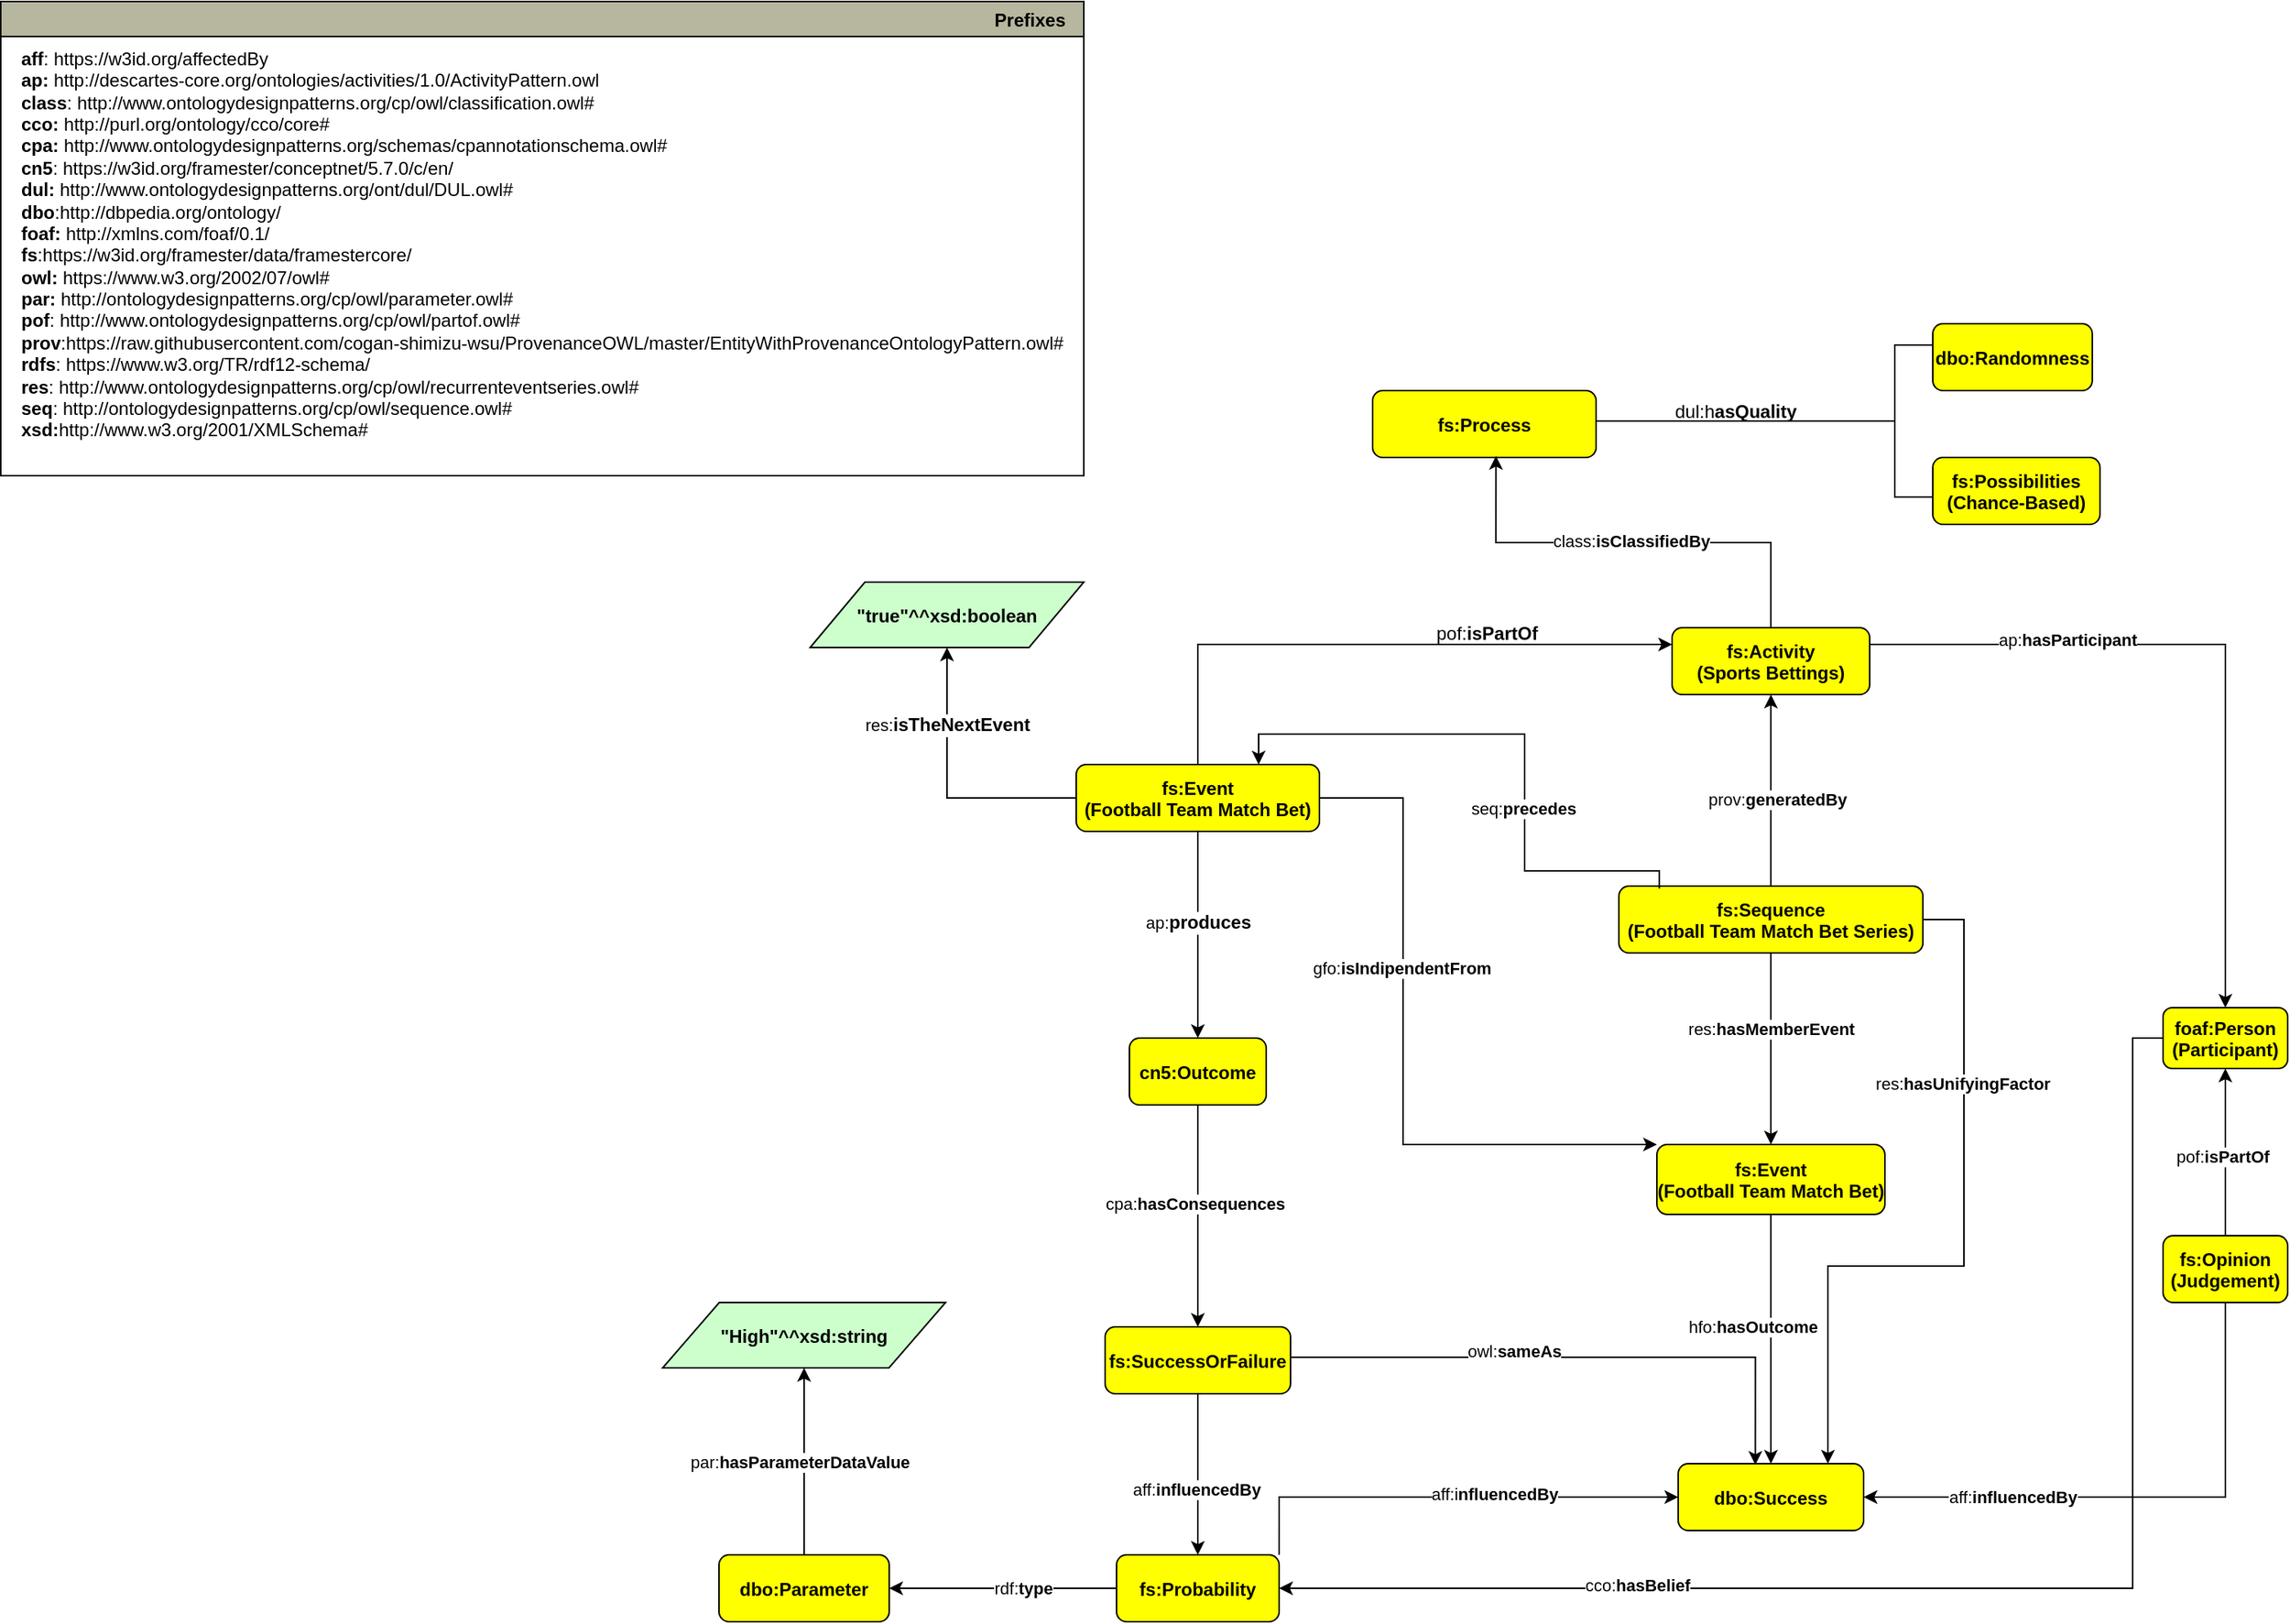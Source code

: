 <mxfile version="22.1.0" type="device">
  <diagram id="Z9zrd96PZsQ0QkyYvwfT" name="Page-2">
    <mxGraphModel dx="1877" dy="1750" grid="1" gridSize="10" guides="1" tooltips="1" connect="1" arrows="1" fold="1" page="1" pageScale="1" pageWidth="827" pageHeight="1169" math="0" shadow="0">
      <root>
        <mxCell id="0" />
        <mxCell id="1" parent="0" />
        <mxCell id="SvnORCb_yO4A5R-BM2Rb-1" value="fs:Process" style="graphMlID=n4;shape=rect;rounded=1;arcsize=30;fillColor=#ffff00;strokeColor=#000000;strokeWidth=1.0;fontStyle=1" parent="1" vertex="1">
          <mxGeometry x="100" y="124" width="147.01" height="44" as="geometry" />
        </mxCell>
        <mxCell id="SvnORCb_yO4A5R-BM2Rb-2" value="" style="strokeWidth=1;html=1;shape=mxgraph.flowchart.annotation_2;align=left;labelPosition=right;pointerEvents=1;" parent="1" vertex="1">
          <mxGeometry x="418.5" y="94" width="50" height="100" as="geometry" />
        </mxCell>
        <mxCell id="SvnORCb_yO4A5R-BM2Rb-3" value="dbo:Randomness" style="graphMlID=n4;shape=rect;rounded=1;arcsize=30;fillColor=#ffff00;strokeColor=#000000;strokeWidth=1.0;fontStyle=1" parent="1" vertex="1">
          <mxGeometry x="468.5" y="80" width="104.93" height="44" as="geometry" />
        </mxCell>
        <mxCell id="SvnORCb_yO4A5R-BM2Rb-4" value="" style="line;strokeWidth=1;html=1;" parent="1" vertex="1">
          <mxGeometry x="247.01" y="139" width="171.49" height="10" as="geometry" />
        </mxCell>
        <mxCell id="SvnORCb_yO4A5R-BM2Rb-5" value="dul:h&lt;b&gt;asQuality&lt;/b&gt;" style="text;whiteSpace=wrap;html=1;" parent="1" vertex="1">
          <mxGeometry x="297.01" y="124" width="80.74" height="20" as="geometry" />
        </mxCell>
        <mxCell id="SvnORCb_yO4A5R-BM2Rb-6" value="fs:Possibilities&#xa;(Chance-Based)" style="graphMlID=n4;shape=rect;rounded=1;arcsize=30;fillColor=#ffff00;strokeColor=#000000;strokeWidth=1.0;fontStyle=1" parent="1" vertex="1">
          <mxGeometry x="468.5" y="168" width="110" height="44" as="geometry" />
        </mxCell>
        <mxCell id="RVteCixPlwU788sl_dsA-2" style="edgeStyle=orthogonalEdgeStyle;rounded=0;orthogonalLoop=1;jettySize=auto;html=1;exitX=0.5;exitY=0;exitDx=0;exitDy=0;entryX=0.5;entryY=1;entryDx=0;entryDy=0;" parent="1" source="RVteCixPlwU788sl_dsA-1" target="4JnryyO89usygaHPA79h-1" edge="1">
          <mxGeometry relative="1" as="geometry" />
        </mxCell>
        <mxCell id="ruUrBvIH1hYXXBByVsLI-1" value="prov:&lt;b style=&quot;border-color: var(--border-color);&quot;&gt;generatedBy&lt;/b&gt;" style="edgeLabel;html=1;align=center;verticalAlign=middle;resizable=0;points=[];" parent="RVteCixPlwU788sl_dsA-2" vertex="1" connectable="0">
          <mxGeometry x="-0.098" y="-4" relative="1" as="geometry">
            <mxPoint as="offset" />
          </mxGeometry>
        </mxCell>
        <mxCell id="4JnryyO89usygaHPA79h-1" value="fs:Activity&#xa;(Sports Bettings)" style="graphMlID=n4;shape=rect;rounded=1;arcsize=30;fillColor=#ffff00;strokeColor=#000000;strokeWidth=1.0;fontStyle=1" parent="1" vertex="1">
          <mxGeometry x="297.01" y="280" width="130" height="44" as="geometry" />
        </mxCell>
        <mxCell id="4JnryyO89usygaHPA79h-2" style="edgeStyle=orthogonalEdgeStyle;rounded=0;orthogonalLoop=1;jettySize=auto;html=1;entryX=0.552;entryY=0.977;entryDx=0;entryDy=0;entryPerimeter=0;exitX=0.5;exitY=0;exitDx=0;exitDy=0;" parent="1" source="4JnryyO89usygaHPA79h-1" target="SvnORCb_yO4A5R-BM2Rb-1" edge="1">
          <mxGeometry relative="1" as="geometry">
            <mxPoint x="260" y="300" as="sourcePoint" />
          </mxGeometry>
        </mxCell>
        <mxCell id="4JnryyO89usygaHPA79h-3" value="class:&lt;b style=&quot;border-color: var(--border-color);&quot;&gt;isClassifiedBy&lt;/b&gt;" style="edgeLabel;html=1;align=center;verticalAlign=middle;resizable=0;points=[];" parent="4JnryyO89usygaHPA79h-2" vertex="1" connectable="0">
          <mxGeometry x="0.083" y="-1" relative="1" as="geometry">
            <mxPoint x="11" as="offset" />
          </mxGeometry>
        </mxCell>
        <mxCell id="Ej_kWXT1w-p-RiWYY3q_-2" style="edgeStyle=orthogonalEdgeStyle;rounded=0;orthogonalLoop=1;jettySize=auto;html=1;exitX=0.5;exitY=0;exitDx=0;exitDy=0;entryX=0;entryY=0.25;entryDx=0;entryDy=0;" parent="1" source="Ej_kWXT1w-p-RiWYY3q_-1" target="4JnryyO89usygaHPA79h-1" edge="1">
          <mxGeometry relative="1" as="geometry" />
        </mxCell>
        <mxCell id="ggfTvrjo31U3Pyjt_bTA-2" style="edgeStyle=orthogonalEdgeStyle;rounded=0;orthogonalLoop=1;jettySize=auto;html=1;exitX=0.5;exitY=1;exitDx=0;exitDy=0;" parent="1" source="Ej_kWXT1w-p-RiWYY3q_-1" target="ggfTvrjo31U3Pyjt_bTA-1" edge="1">
          <mxGeometry relative="1" as="geometry" />
        </mxCell>
        <mxCell id="ggfTvrjo31U3Pyjt_bTA-3" value="ap:&lt;b style=&quot;border-color: var(--border-color); font-size: 12px;&quot;&gt;produces&lt;/b&gt;" style="edgeLabel;html=1;align=center;verticalAlign=middle;resizable=0;points=[];" parent="ggfTvrjo31U3Pyjt_bTA-2" vertex="1" connectable="0">
          <mxGeometry x="-0.118" relative="1" as="geometry">
            <mxPoint as="offset" />
          </mxGeometry>
        </mxCell>
        <mxCell id="lA6WLhnDRNTnOMhT-dFh-2" style="edgeStyle=orthogonalEdgeStyle;rounded=0;orthogonalLoop=1;jettySize=auto;html=1;exitX=0;exitY=0.5;exitDx=0;exitDy=0;entryX=0.5;entryY=1;entryDx=0;entryDy=0;" parent="1" source="Ej_kWXT1w-p-RiWYY3q_-1" target="Ej_kWXT1w-p-RiWYY3q_-7" edge="1">
          <mxGeometry relative="1" as="geometry" />
        </mxCell>
        <mxCell id="lA6WLhnDRNTnOMhT-dFh-3" value="res:&lt;b style=&quot;border-color: var(--border-color); font-size: 12px;&quot;&gt;isTheNextEvent&lt;/b&gt;" style="edgeLabel;html=1;align=center;verticalAlign=middle;resizable=0;points=[];" parent="lA6WLhnDRNTnOMhT-dFh-2" vertex="1" connectable="0">
          <mxGeometry x="0.448" relative="1" as="geometry">
            <mxPoint as="offset" />
          </mxGeometry>
        </mxCell>
        <mxCell id="Ej_kWXT1w-p-RiWYY3q_-1" value="fs:Event&#xa;(Football Team Match Bet)" style="graphMlID=n4;shape=rect;rounded=1;arcsize=30;fillColor=#ffff00;strokeColor=#000000;strokeWidth=1.0;fontStyle=1" parent="1" vertex="1">
          <mxGeometry x="-95" y="370" width="160" height="44" as="geometry" />
        </mxCell>
        <mxCell id="Ej_kWXT1w-p-RiWYY3q_-4" value="pof:&lt;b&gt;isPartOf&lt;/b&gt;" style="text;whiteSpace=wrap;html=1;" parent="1" vertex="1">
          <mxGeometry x="140" y="270" width="80" height="30" as="geometry" />
        </mxCell>
        <mxCell id="Ej_kWXT1w-p-RiWYY3q_-7" value="&#xa;&quot;true&quot;^^xsd:boolean&#xa;" style="graphMlID=n6;shape=parallelogram;fillColor=#ccffcc;strokeColor=#000000;strokeWidth=1.0;fontStyle=1" parent="1" vertex="1">
          <mxGeometry x="-270" y="250" width="180" height="43" as="geometry" />
        </mxCell>
        <mxCell id="NRjMuCSgzSbwO4sF-1bh-3" style="edgeStyle=orthogonalEdgeStyle;rounded=0;orthogonalLoop=1;jettySize=auto;html=1;exitX=0.5;exitY=1;exitDx=0;exitDy=0;" parent="1" source="ggfTvrjo31U3Pyjt_bTA-1" target="NRjMuCSgzSbwO4sF-1bh-1" edge="1">
          <mxGeometry relative="1" as="geometry" />
        </mxCell>
        <mxCell id="NnGrF83egau-3YqyhGRi-7" value="cpa:&lt;b&gt;hasConsequences&lt;/b&gt;" style="edgeLabel;html=1;align=center;verticalAlign=middle;resizable=0;points=[];" vertex="1" connectable="0" parent="NRjMuCSgzSbwO4sF-1bh-3">
          <mxGeometry x="-0.118" y="-2" relative="1" as="geometry">
            <mxPoint as="offset" />
          </mxGeometry>
        </mxCell>
        <mxCell id="ggfTvrjo31U3Pyjt_bTA-1" value="cn5:Outcome" style="graphMlID=n4;shape=rect;rounded=1;arcsize=30;fillColor=#ffff00;strokeColor=#000000;strokeWidth=1.0;fontStyle=1" parent="1" vertex="1">
          <mxGeometry x="-60" y="550" width="90" height="44" as="geometry" />
        </mxCell>
        <mxCell id="NnGrF83egau-3YqyhGRi-10" style="edgeStyle=orthogonalEdgeStyle;rounded=0;orthogonalLoop=1;jettySize=auto;html=1;exitX=0.5;exitY=1;exitDx=0;exitDy=0;entryX=0.5;entryY=0;entryDx=0;entryDy=0;" edge="1" parent="1" source="NRjMuCSgzSbwO4sF-1bh-1" target="NnGrF83egau-3YqyhGRi-9">
          <mxGeometry relative="1" as="geometry" />
        </mxCell>
        <mxCell id="NnGrF83egau-3YqyhGRi-11" value="aff:&lt;b&gt;influencedBy&lt;/b&gt;" style="edgeLabel;html=1;align=center;verticalAlign=middle;resizable=0;points=[];" vertex="1" connectable="0" parent="NnGrF83egau-3YqyhGRi-10">
          <mxGeometry x="0.177" y="-1" relative="1" as="geometry">
            <mxPoint as="offset" />
          </mxGeometry>
        </mxCell>
        <mxCell id="NRjMuCSgzSbwO4sF-1bh-1" value="fs:SuccessOrFailure" style="graphMlID=n4;shape=rect;rounded=1;arcsize=30;fillColor=#ffff00;strokeColor=#000000;strokeWidth=1.0;fontStyle=1" parent="1" vertex="1">
          <mxGeometry x="-75.98" y="740" width="121.97" height="44" as="geometry" />
        </mxCell>
        <mxCell id="EEGnqq64dVFG5cqi6oUN-2" style="edgeStyle=orthogonalEdgeStyle;rounded=0;orthogonalLoop=1;jettySize=auto;html=1;exitX=0.5;exitY=1;exitDx=0;exitDy=0;entryX=0.5;entryY=0;entryDx=0;entryDy=0;" parent="1" source="RVteCixPlwU788sl_dsA-1" target="EEGnqq64dVFG5cqi6oUN-1" edge="1">
          <mxGeometry relative="1" as="geometry" />
        </mxCell>
        <mxCell id="b-M8VxJljDn2C41NBGpB-1" value="res:&lt;b style=&quot;border-color: var(--border-color);&quot;&gt;hasMemberEvent&lt;/b&gt;" style="edgeLabel;html=1;align=center;verticalAlign=middle;resizable=0;points=[];" parent="EEGnqq64dVFG5cqi6oUN-2" vertex="1" connectable="0">
          <mxGeometry x="-0.209" relative="1" as="geometry">
            <mxPoint as="offset" />
          </mxGeometry>
        </mxCell>
        <mxCell id="gq4S3GtHl03oJ7khnGH9-1" style="edgeStyle=orthogonalEdgeStyle;rounded=0;orthogonalLoop=1;jettySize=auto;html=1;exitX=1;exitY=0.5;exitDx=0;exitDy=0;entryX=0.75;entryY=0;entryDx=0;entryDy=0;" parent="1" source="RVteCixPlwU788sl_dsA-1" edge="1">
          <mxGeometry relative="1" as="geometry">
            <mxPoint x="469.01" y="472" as="sourcePoint" />
            <mxPoint x="399.508" y="830" as="targetPoint" />
            <Array as="points">
              <mxPoint x="489" y="472" />
              <mxPoint x="489" y="700" />
              <mxPoint x="400" y="700" />
            </Array>
          </mxGeometry>
        </mxCell>
        <mxCell id="gq4S3GtHl03oJ7khnGH9-2" value="res:&lt;b style=&quot;border-color: var(--border-color);&quot;&gt;hasUnifyingFactor&lt;/b&gt;" style="edgeLabel;html=1;align=center;verticalAlign=middle;resizable=0;points=[];" parent="gq4S3GtHl03oJ7khnGH9-1" vertex="1" connectable="0">
          <mxGeometry x="-0.432" y="-1" relative="1" as="geometry">
            <mxPoint as="offset" />
          </mxGeometry>
        </mxCell>
        <mxCell id="RVteCixPlwU788sl_dsA-1" value="fs:Sequence&#xa;(Football Team Match Bet Series)" style="graphMlID=n4;shape=rect;rounded=1;arcsize=30;fillColor=#ffff00;strokeColor=#000000;strokeWidth=1.0;fontStyle=1" parent="1" vertex="1">
          <mxGeometry x="262.01" y="450" width="200" height="44" as="geometry" />
        </mxCell>
        <mxCell id="jZEPDcMzNmIZO_HLSklG-2" style="edgeStyle=orthogonalEdgeStyle;rounded=0;orthogonalLoop=1;jettySize=auto;html=1;exitX=0.5;exitY=1;exitDx=0;exitDy=0;entryX=0.5;entryY=0;entryDx=0;entryDy=0;" parent="1" source="EEGnqq64dVFG5cqi6oUN-1" target="kO7rBjK-wX1Ej23GrzKe-1" edge="1">
          <mxGeometry relative="1" as="geometry">
            <mxPoint x="362.01" y="800" as="targetPoint" />
          </mxGeometry>
        </mxCell>
        <mxCell id="yawYeWQfgTbhbkUPuT7t-1" value="hfo:&lt;b style=&quot;border-color: var(--border-color);&quot;&gt;hasOutcome&lt;/b&gt;" style="edgeLabel;html=1;align=center;verticalAlign=middle;resizable=0;points=[];" parent="jZEPDcMzNmIZO_HLSklG-2" vertex="1" connectable="0">
          <mxGeometry x="-0.018" y="-3" relative="1" as="geometry">
            <mxPoint x="-9" y="-7" as="offset" />
          </mxGeometry>
        </mxCell>
        <mxCell id="jwPkD95sI27R_6tccoN--10" style="edgeStyle=orthogonalEdgeStyle;rounded=0;orthogonalLoop=1;jettySize=auto;html=1;exitX=1;exitY=0.5;exitDx=0;exitDy=0;entryX=0;entryY=0;entryDx=0;entryDy=0;" parent="1" source="Ej_kWXT1w-p-RiWYY3q_-1" target="EEGnqq64dVFG5cqi6oUN-1" edge="1">
          <mxGeometry relative="1" as="geometry">
            <Array as="points">
              <mxPoint x="120" y="392" />
              <mxPoint x="120" y="620" />
            </Array>
          </mxGeometry>
        </mxCell>
        <mxCell id="KDvxyC_huy92ordznzSX-1" value="gfo:&lt;b style=&quot;border-color: var(--border-color);&quot;&gt;isIndipendentFrom&lt;/b&gt;" style="edgeLabel;html=1;align=center;verticalAlign=middle;resizable=0;points=[];" parent="jwPkD95sI27R_6tccoN--10" vertex="1" connectable="0">
          <mxGeometry x="-0.261" y="-1" relative="1" as="geometry">
            <mxPoint as="offset" />
          </mxGeometry>
        </mxCell>
        <mxCell id="EEGnqq64dVFG5cqi6oUN-1" value="fs:Event&#xa;(Football Team Match Bet)" style="graphMlID=n4;shape=rect;rounded=1;arcsize=30;fillColor=#ffff00;strokeColor=#000000;strokeWidth=1.0;fontStyle=1" parent="1" vertex="1">
          <mxGeometry x="287.01" y="620" width="150" height="46" as="geometry" />
        </mxCell>
        <mxCell id="kO7rBjK-wX1Ej23GrzKe-1" value="dbo:Success" style="graphMlID=n4;shape=rect;rounded=1;arcsize=30;fillColor=#ffff00;strokeColor=#000000;strokeWidth=1.0;fontStyle=1" parent="1" vertex="1">
          <mxGeometry x="301.03" y="830" width="121.97" height="44" as="geometry" />
        </mxCell>
        <mxCell id="I0d6tfFNMX817w6EDTV6-3" style="edgeStyle=orthogonalEdgeStyle;rounded=0;orthogonalLoop=1;jettySize=auto;html=1;exitX=1;exitY=0.25;exitDx=0;exitDy=0;entryX=0.5;entryY=0;entryDx=0;entryDy=0;" parent="1" source="4JnryyO89usygaHPA79h-1" target="I0d6tfFNMX817w6EDTV6-1" edge="1">
          <mxGeometry relative="1" as="geometry" />
        </mxCell>
        <mxCell id="e9R1p2AgigceuWLa71Jv-1" value="ap:&lt;b style=&quot;border-color: var(--border-color);&quot;&gt;hasParticipant&lt;/b&gt;" style="edgeLabel;html=1;align=center;verticalAlign=middle;resizable=0;points=[];" parent="I0d6tfFNMX817w6EDTV6-3" vertex="1" connectable="0">
          <mxGeometry x="-0.45" y="3" relative="1" as="geometry">
            <mxPoint as="offset" />
          </mxGeometry>
        </mxCell>
        <mxCell id="NnGrF83egau-3YqyhGRi-15" style="edgeStyle=orthogonalEdgeStyle;rounded=0;orthogonalLoop=1;jettySize=auto;html=1;exitX=0;exitY=0.5;exitDx=0;exitDy=0;entryX=1;entryY=0.5;entryDx=0;entryDy=0;" edge="1" parent="1" source="I0d6tfFNMX817w6EDTV6-1" target="NnGrF83egau-3YqyhGRi-9">
          <mxGeometry relative="1" as="geometry">
            <Array as="points">
              <mxPoint x="600" y="550" />
              <mxPoint x="600" y="912" />
            </Array>
          </mxGeometry>
        </mxCell>
        <mxCell id="NnGrF83egau-3YqyhGRi-16" value="cco:&lt;b style=&quot;border-color: var(--border-color);&quot;&gt;hasBelief&lt;/b&gt;" style="edgeLabel;html=1;align=center;verticalAlign=middle;resizable=0;points=[];" vertex="1" connectable="0" parent="NnGrF83egau-3YqyhGRi-15">
          <mxGeometry x="0.502" y="-2" relative="1" as="geometry">
            <mxPoint as="offset" />
          </mxGeometry>
        </mxCell>
        <mxCell id="I0d6tfFNMX817w6EDTV6-1" value="&#xa;foaf:Person&#xa;(Participant)&#xa;" style="graphMlID=n4;shape=rect;rounded=1;arcsize=30;fillColor=#ffff00;strokeColor=#000000;strokeWidth=1.0;fontStyle=1" parent="1" vertex="1">
          <mxGeometry x="620" y="530" width="81.97" height="40" as="geometry" />
        </mxCell>
        <mxCell id="0Gvsad87MjNGVuX_BCC6-2" style="edgeStyle=orthogonalEdgeStyle;rounded=0;orthogonalLoop=1;jettySize=auto;html=1;entryX=0.5;entryY=1;entryDx=0;entryDy=0;" parent="1" source="0Gvsad87MjNGVuX_BCC6-1" target="I0d6tfFNMX817w6EDTV6-1" edge="1">
          <mxGeometry relative="1" as="geometry" />
        </mxCell>
        <mxCell id="OOBGzLdfYSFGM98a9zrr-1" value="pof:&lt;b style=&quot;border-color: var(--border-color);&quot;&gt;isPartOf&lt;/b&gt;" style="edgeLabel;html=1;align=center;verticalAlign=middle;resizable=0;points=[];" parent="0Gvsad87MjNGVuX_BCC6-2" vertex="1" connectable="0">
          <mxGeometry x="-0.051" y="2" relative="1" as="geometry">
            <mxPoint as="offset" />
          </mxGeometry>
        </mxCell>
        <mxCell id="gq4S3GtHl03oJ7khnGH9-3" style="edgeStyle=orthogonalEdgeStyle;rounded=0;orthogonalLoop=1;jettySize=auto;html=1;exitX=0.5;exitY=1;exitDx=0;exitDy=0;entryX=1;entryY=0.5;entryDx=0;entryDy=0;" parent="1" source="0Gvsad87MjNGVuX_BCC6-1" target="kO7rBjK-wX1Ej23GrzKe-1" edge="1">
          <mxGeometry relative="1" as="geometry" />
        </mxCell>
        <mxCell id="yOchwYHLf-z07SKfT2Dd-1" value="aff:&lt;b style=&quot;border-color: var(--border-color);&quot;&gt;influencedBy&lt;/b&gt;" style="edgeLabel;html=1;align=center;verticalAlign=middle;resizable=0;points=[];" parent="gq4S3GtHl03oJ7khnGH9-3" vertex="1" connectable="0">
          <mxGeometry x="0.256" relative="1" as="geometry">
            <mxPoint x="-38" as="offset" />
          </mxGeometry>
        </mxCell>
        <mxCell id="0Gvsad87MjNGVuX_BCC6-1" value="fs:Opinion&#xa;(Judgement)" style="graphMlID=n4;shape=rect;rounded=1;arcsize=30;fillColor=#ffff00;strokeColor=#000000;strokeWidth=1.0;fontStyle=1" parent="1" vertex="1">
          <mxGeometry x="620" y="680" width="81.968" height="44" as="geometry" />
        </mxCell>
        <mxCell id="y7IzyUzOt71I2llIGnQS-1" value="Prefixes" style="graphMlID=n0;shape=swimlane;startSize=23;fillColor=#b7b69e;strokeColor=#000000;strokeWidth=1.0;align=right;spacingRight=10;fontStyle=1" vertex="1" parent="1">
          <mxGeometry x="-802.5" y="-132" width="712.5" height="312" as="geometry" />
        </mxCell>
        <mxCell id="y7IzyUzOt71I2llIGnQS-2" value="&lt;div style=&quot;text-align: left;&quot;&gt;&lt;b&gt;aff&lt;/b&gt;:&amp;nbsp;https://w3id.org/affectedBy&lt;/div&gt;&lt;div style=&quot;text-align: left;&quot;&gt;&lt;b&gt;ap:&amp;nbsp;&lt;/b&gt;http://descartes-core.org/ontologies/activities/1.0/ActivityPattern.owl&lt;/div&gt;&lt;div style=&quot;text-align: left;&quot;&gt;&lt;b style=&quot;font-weight: bold; background-color: initial;&quot;&gt;class&lt;/b&gt;&lt;span style=&quot;font-weight: normal; background-color: initial;&quot;&gt;: http://www.ontologydesignpatterns.org/cp/owl/classification.owl#&lt;/span&gt;&lt;/div&gt;&lt;div style=&quot;text-align: left;&quot;&gt;&lt;span style=&quot;background-color: initial;&quot;&gt;&lt;b&gt;cco:&amp;nbsp;&lt;/b&gt;&lt;/span&gt;http://purl.org/ontology/cco/core#&lt;/div&gt;&lt;div style=&quot;text-align: left;&quot;&gt;&lt;b&gt;cpa:&amp;nbsp;&lt;/b&gt;&lt;span style=&quot;background-color: initial;&quot;&gt;http://www.ontologydesignpatterns.org/schemas/cpannotationschema.owl#&lt;/span&gt;&lt;/div&gt;&lt;div style=&quot;text-align: left;&quot;&gt;&lt;span style=&quot;background-color: initial;&quot;&gt;&lt;b&gt;cn5&lt;/b&gt;&lt;/span&gt;&lt;span style=&quot;font-weight: normal; background-color: initial;&quot;&gt;:&amp;nbsp;&lt;/span&gt;&lt;span style=&quot;background-color: initial;&quot;&gt;https:​/​/​w3id.​org/​framester/​conceptnet/​5.​7.​0/​c/​en/​&lt;/span&gt;&lt;/div&gt;&lt;div style=&quot;text-align: left;&quot;&gt;&lt;span style=&quot;background-color: initial;&quot;&gt;&lt;b&gt;dul:&lt;/b&gt;&lt;/span&gt;&lt;span style=&quot;font-weight: normal; background-color: initial;&quot;&gt;&amp;nbsp;&lt;/span&gt;&lt;span style=&quot;background-color: initial;&quot;&gt;http://www.ontologydesignpatterns.org/ont/dul/DUL.owl#&lt;/span&gt;&lt;/div&gt;&lt;div style=&quot;text-align: left;&quot;&gt;&lt;span style=&quot;background-color: initial;&quot;&gt;&lt;b&gt;dbo&lt;/b&gt;:&lt;/span&gt;&lt;span style=&quot;background-color: initial;&quot;&gt;http://dbpedia.org/ontology/&lt;/span&gt;&lt;/div&gt;&lt;div style=&quot;text-align: left;&quot;&gt;&lt;span style=&quot;background-color: initial;&quot;&gt;&lt;b&gt;foaf:&amp;nbsp;&lt;/b&gt;&lt;/span&gt;&lt;span style=&quot;background-color: initial;&quot;&gt;http://xmlns.com/foaf/0.1/&lt;/span&gt;&lt;/div&gt;&lt;div style=&quot;text-align: left;&quot;&gt;&lt;span style=&quot;background-color: initial;&quot;&gt;&lt;b&gt;fs&lt;/b&gt;:&lt;/span&gt;&lt;span style=&quot;background-color: initial; text-align: center;&quot;&gt;https://w3id.org/framester/data/framestercore/&lt;/span&gt;&lt;/div&gt;&lt;div style=&quot;text-align: left;&quot;&gt;&lt;span style=&quot;background-color: initial; text-align: center;&quot;&gt;&lt;b&gt;owl:&amp;nbsp;&lt;/b&gt;&lt;/span&gt;&lt;span style=&quot;background-color: initial;&quot;&gt;https://www.w3.org/2002/07/owl#&lt;/span&gt;&lt;/div&gt;&lt;div style=&quot;text-align: left;&quot;&gt;&lt;b style=&quot;border-color: var(--border-color);&quot;&gt;par:&lt;/b&gt;&amp;nbsp;http://ontologydesignpatterns.org/cp/owl/parameter.owl#&lt;br&gt;&lt;/div&gt;&lt;div style=&quot;text-align: left;&quot;&gt;&lt;span style=&quot;background-color: initial;&quot;&gt;&lt;b&gt;pof&lt;/b&gt;:&amp;nbsp;&lt;/span&gt;&lt;span style=&quot;background-color: initial;&quot;&gt;http://www.ontologydesignpatterns.org/cp/owl/partof.owl#&lt;/span&gt;&lt;/div&gt;&lt;div style=&quot;text-align: left;&quot;&gt;&lt;span style=&quot;background-color: initial;&quot;&gt;&lt;b&gt;prov&lt;/b&gt;:&lt;/span&gt;&lt;span style=&quot;background-color: initial;&quot;&gt;https://raw.githubusercontent.com/cogan-shimizu-wsu/ProvenanceOWL/master/EntityWithProvenanceOntologyPattern.owl#&amp;nbsp;&lt;/span&gt;&lt;/div&gt;&lt;div style=&quot;text-align: left;&quot;&gt;&lt;span style=&quot;background-color: initial;&quot;&gt;&lt;b&gt;rdfs&lt;/b&gt;:&amp;nbsp;&lt;/span&gt;&lt;span style=&quot;background-color: initial;&quot;&gt;https://www.w3.org/TR/rdf12-schema/&lt;/span&gt;&lt;/div&gt;&lt;div style=&quot;text-align: left;&quot;&gt;&lt;span style=&quot;background-color: initial;&quot;&gt;&lt;b&gt;res&lt;/b&gt;:&amp;nbsp;&lt;/span&gt;&lt;span style=&quot;background-color: initial;&quot;&gt;http://www.ontologydesignpatterns.org/cp/owl/recurrenteventseries.owl#&amp;nbsp;&lt;/span&gt;&lt;/div&gt;&lt;div style=&quot;text-align: left;&quot;&gt;&lt;span style=&quot;background-color: initial;&quot;&gt;&lt;b&gt;seq&lt;/b&gt;:&amp;nbsp;&lt;/span&gt;&lt;span style=&quot;background-color: initial;&quot;&gt;http://ontologydesignpatterns.org/cp/owl/sequence.owl#&lt;/span&gt;&lt;/div&gt;&lt;div style=&quot;text-align: left;&quot;&gt;&lt;span style=&quot;background-color: initial;&quot;&gt;&lt;b&gt;xsd:&lt;/b&gt;&lt;/span&gt;&lt;span style=&quot;background-color: initial;&quot;&gt;http://www.w3.org/2001/XMLSchema#&lt;/span&gt;&lt;/div&gt;&lt;div style=&quot;text-align: left;&quot;&gt;&lt;b style=&quot;background-color: initial;&quot;&gt;&lt;br&gt;&lt;/b&gt;&lt;/div&gt;" style="text;html=1;align=center;verticalAlign=middle;resizable=0;points=[];autosize=1;strokeColor=none;fillColor=none;" vertex="1" parent="y7IzyUzOt71I2llIGnQS-1">
          <mxGeometry x="2.5" y="22" width="710" height="290" as="geometry" />
        </mxCell>
        <mxCell id="NnGrF83egau-3YqyhGRi-5" style="edgeStyle=orthogonalEdgeStyle;rounded=0;orthogonalLoop=1;jettySize=auto;html=1;exitX=0.133;exitY=0.036;exitDx=0;exitDy=0;entryX=0.75;entryY=0;entryDx=0;entryDy=0;exitPerimeter=0;" edge="1" parent="1" source="RVteCixPlwU788sl_dsA-1" target="Ej_kWXT1w-p-RiWYY3q_-1">
          <mxGeometry relative="1" as="geometry">
            <Array as="points">
              <mxPoint x="289" y="440" />
              <mxPoint x="200" y="440" />
              <mxPoint x="200" y="350" />
              <mxPoint x="25" y="350" />
            </Array>
          </mxGeometry>
        </mxCell>
        <mxCell id="NnGrF83egau-3YqyhGRi-6" value="seq:&lt;b style=&quot;border-color: var(--border-color);&quot;&gt;precedes&lt;/b&gt;" style="edgeLabel;html=1;align=center;verticalAlign=middle;resizable=0;points=[];" vertex="1" connectable="0" parent="NnGrF83egau-3YqyhGRi-5">
          <mxGeometry x="-0.269" y="1" relative="1" as="geometry">
            <mxPoint as="offset" />
          </mxGeometry>
        </mxCell>
        <mxCell id="NnGrF83egau-3YqyhGRi-21" style="edgeStyle=orthogonalEdgeStyle;rounded=0;orthogonalLoop=1;jettySize=auto;html=1;exitX=0;exitY=0.5;exitDx=0;exitDy=0;entryX=1;entryY=0.5;entryDx=0;entryDy=0;" edge="1" parent="1" source="NnGrF83egau-3YqyhGRi-9" target="NnGrF83egau-3YqyhGRi-17">
          <mxGeometry relative="1" as="geometry" />
        </mxCell>
        <mxCell id="NnGrF83egau-3YqyhGRi-22" value="rdf:&lt;b&gt;type&lt;/b&gt;" style="edgeLabel;html=1;align=center;verticalAlign=middle;resizable=0;points=[];" vertex="1" connectable="0" parent="NnGrF83egau-3YqyhGRi-21">
          <mxGeometry x="-0.076" y="-1" relative="1" as="geometry">
            <mxPoint x="7" y="1" as="offset" />
          </mxGeometry>
        </mxCell>
        <mxCell id="NnGrF83egau-3YqyhGRi-29" style="edgeStyle=orthogonalEdgeStyle;rounded=0;orthogonalLoop=1;jettySize=auto;html=1;exitX=1;exitY=0;exitDx=0;exitDy=0;entryX=0;entryY=0.5;entryDx=0;entryDy=0;" edge="1" parent="1" source="NnGrF83egau-3YqyhGRi-9" target="kO7rBjK-wX1Ej23GrzKe-1">
          <mxGeometry relative="1" as="geometry" />
        </mxCell>
        <mxCell id="NnGrF83egau-3YqyhGRi-30" value="aff:i&lt;b&gt;nfluencedBy&lt;/b&gt;" style="edgeLabel;html=1;align=center;verticalAlign=middle;resizable=0;points=[];" vertex="1" connectable="0" parent="NnGrF83egau-3YqyhGRi-29">
          <mxGeometry x="0.193" y="2" relative="1" as="geometry">
            <mxPoint as="offset" />
          </mxGeometry>
        </mxCell>
        <mxCell id="NnGrF83egau-3YqyhGRi-9" value="fs:Probability" style="graphMlID=n4;shape=rect;rounded=1;arcsize=30;fillColor=#ffff00;strokeColor=#000000;strokeWidth=1.0;fontStyle=1" vertex="1" parent="1">
          <mxGeometry x="-68.48" y="890" width="106.97" height="44" as="geometry" />
        </mxCell>
        <mxCell id="NnGrF83egau-3YqyhGRi-12" value="&quot;High&quot;^^xsd:string" style="graphMlID=n6;shape=parallelogram;fillColor=#ccffcc;strokeColor=#000000;strokeWidth=1.0;fontStyle=1" vertex="1" parent="1">
          <mxGeometry x="-367.06" y="724" width="186.09" height="43" as="geometry" />
        </mxCell>
        <mxCell id="NnGrF83egau-3YqyhGRi-19" style="edgeStyle=orthogonalEdgeStyle;rounded=0;orthogonalLoop=1;jettySize=auto;html=1;entryX=0.5;entryY=1;entryDx=0;entryDy=0;" edge="1" parent="1" source="NnGrF83egau-3YqyhGRi-17" target="NnGrF83egau-3YqyhGRi-12">
          <mxGeometry relative="1" as="geometry" />
        </mxCell>
        <mxCell id="NnGrF83egau-3YqyhGRi-20" value="par:&lt;b style=&quot;border-color: var(--border-color);&quot;&gt;hasParameterDataValue&lt;/b&gt;" style="edgeLabel;html=1;align=center;verticalAlign=middle;resizable=0;points=[];" vertex="1" connectable="0" parent="NnGrF83egau-3YqyhGRi-19">
          <mxGeometry x="0.003" y="3" relative="1" as="geometry">
            <mxPoint as="offset" />
          </mxGeometry>
        </mxCell>
        <mxCell id="NnGrF83egau-3YqyhGRi-17" value="dbo:Parameter" style="graphMlID=n4;shape=rect;rounded=1;arcsize=30;fillColor=#ffff00;strokeColor=#000000;strokeWidth=1.0;fontStyle=1" vertex="1" parent="1">
          <mxGeometry x="-330" y="890" width="111.97" height="44" as="geometry" />
        </mxCell>
        <mxCell id="NnGrF83egau-3YqyhGRi-27" style="edgeStyle=orthogonalEdgeStyle;rounded=0;orthogonalLoop=1;jettySize=auto;html=1;exitX=1;exitY=0.25;exitDx=0;exitDy=0;entryX=0.416;entryY=0.018;entryDx=0;entryDy=0;entryPerimeter=0;" edge="1" parent="1" source="NRjMuCSgzSbwO4sF-1bh-1" target="kO7rBjK-wX1Ej23GrzKe-1">
          <mxGeometry relative="1" as="geometry">
            <Array as="points">
              <mxPoint x="46" y="760" />
              <mxPoint x="352" y="760" />
            </Array>
          </mxGeometry>
        </mxCell>
        <mxCell id="NnGrF83egau-3YqyhGRi-28" value="owl:&lt;b style=&quot;border-color: var(--border-color);&quot;&gt;sameAs&lt;/b&gt;" style="edgeLabel;html=1;align=center;verticalAlign=middle;resizable=0;points=[];" vertex="1" connectable="0" parent="NnGrF83egau-3YqyhGRi-27">
          <mxGeometry x="-0.192" y="4" relative="1" as="geometry">
            <mxPoint as="offset" />
          </mxGeometry>
        </mxCell>
      </root>
    </mxGraphModel>
  </diagram>
</mxfile>

